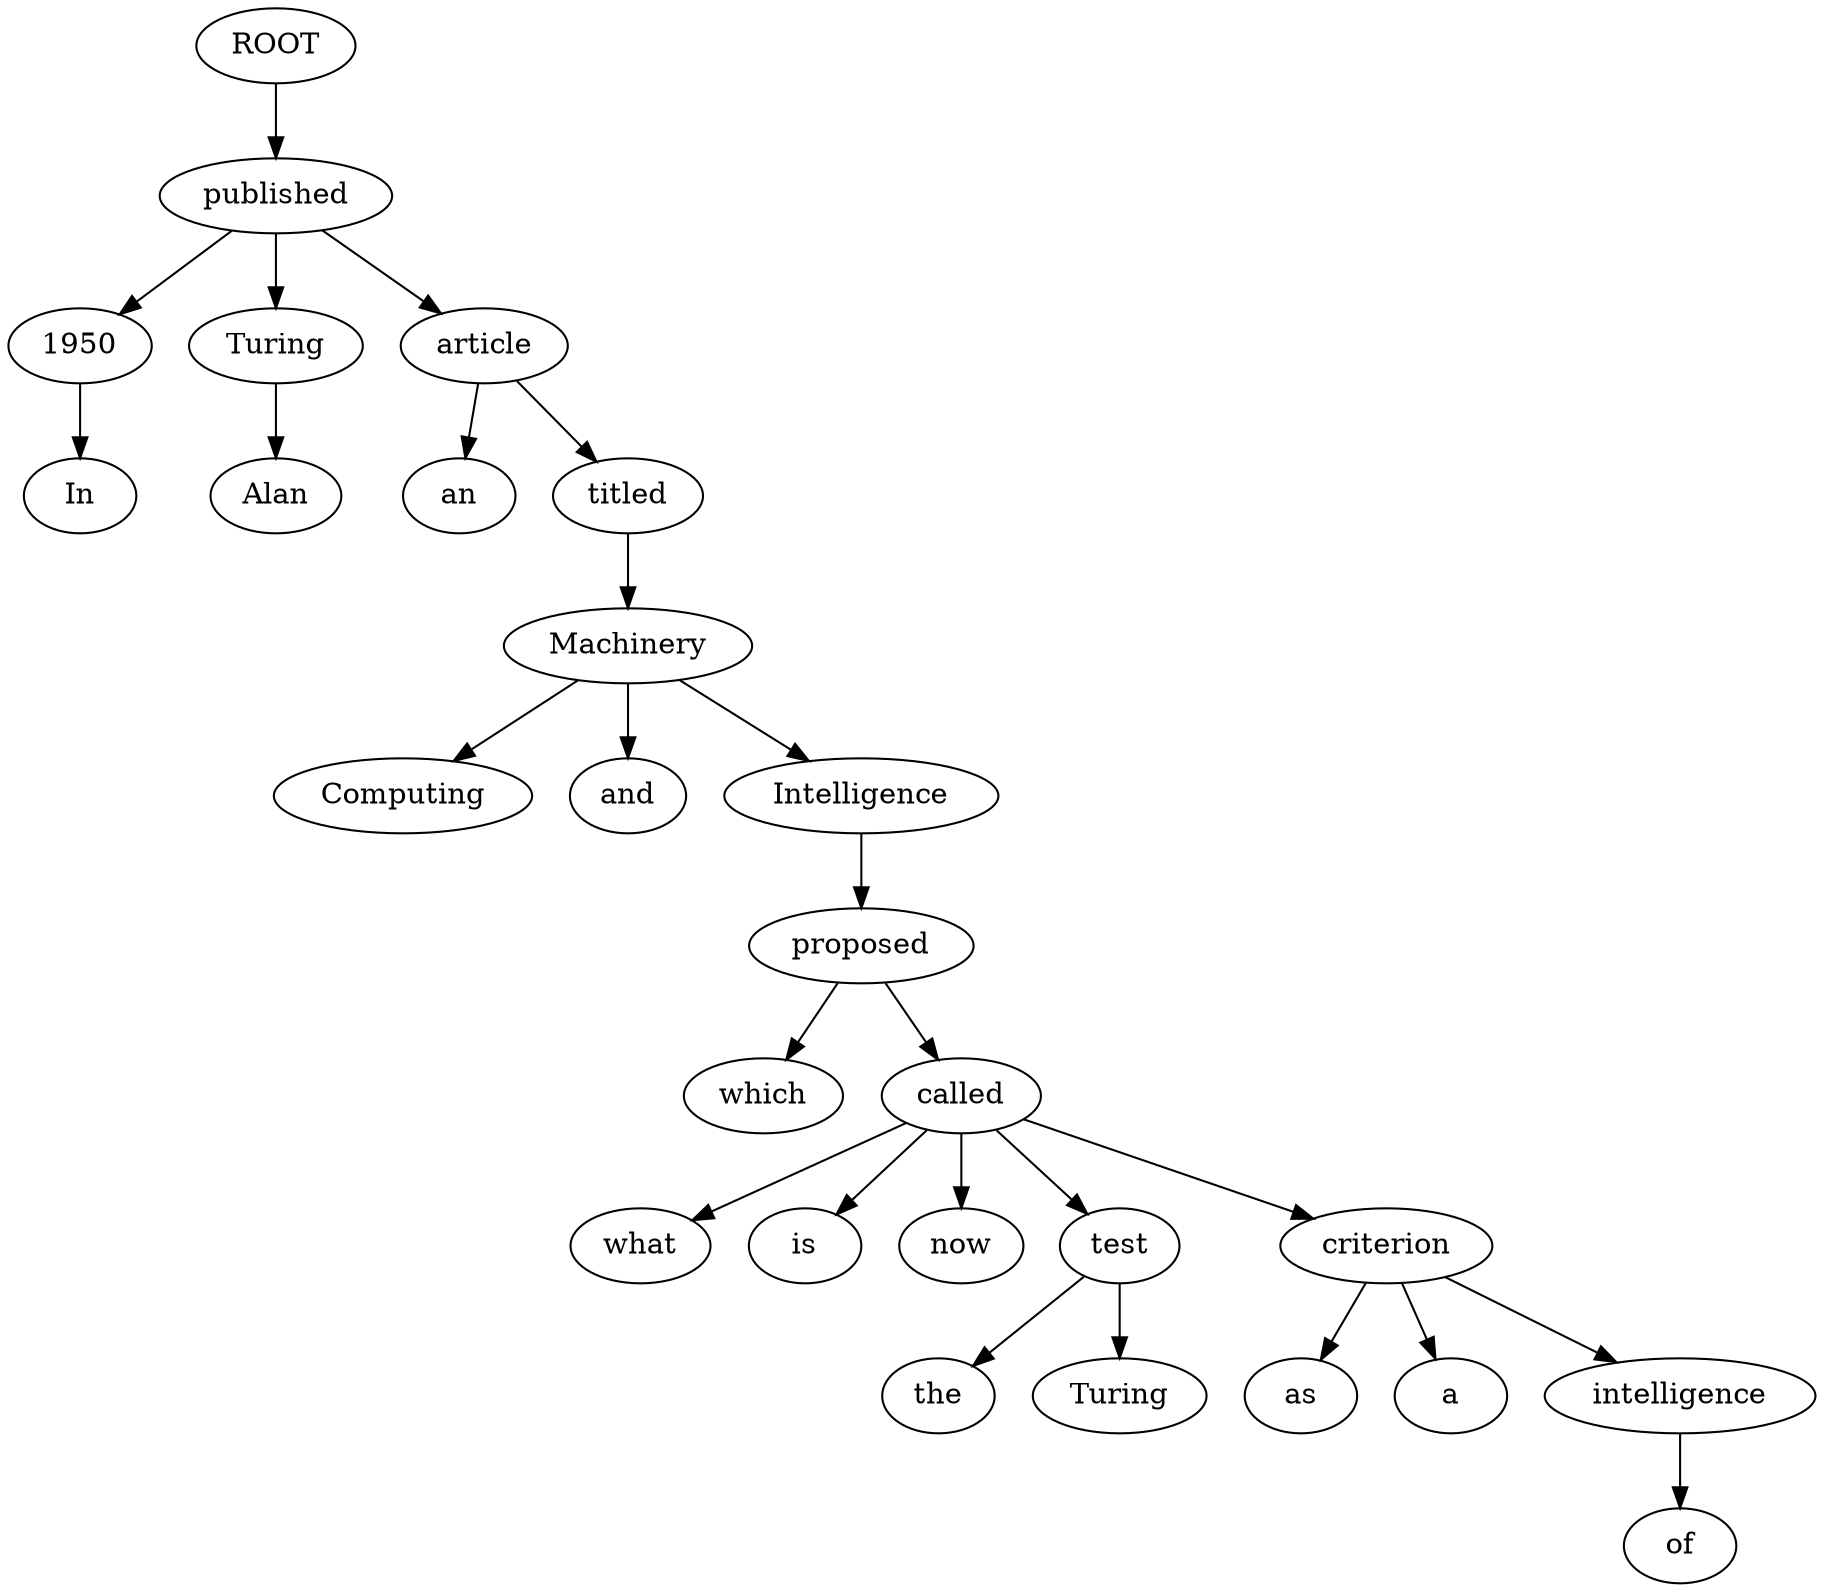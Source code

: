 digraph graph4 {
	node0 [label="ROOT"];
	node1 [label="In"];
	node2 [label="1950"];
	node4 [label="Alan"];
	node5 [label="Turing"];
	node6 [label="published"];
	node7 [label="an"];
	node8 [label="article"];
	node9 [label="titled"];
	node11 [label="Computing"];
	node12 [label="Machinery"];
	node13 [label="and"];
	node14 [label="Intelligence"];
	node16 [label="which"];
	node17 [label="proposed"];
	node18 [label="what"];
	node19 [label="is"];
	node20 [label="now"];
	node21 [label="called"];
	node22 [label="the"];
	node23 [label="Turing"];
	node24 [label="test"];
	node25 [label="as"];
	node26 [label="a"];
	node27 [label="criterion"];
	node28 [label="of"];
	node29 [label="intelligence"];
	node0 -> node6;
	node2 -> node1;
	node6 -> node2;
	node5 -> node4;
	node6 -> node5;
	node8 -> node7;
	node6 -> node8;
	node8 -> node9;
	node12 -> node11;
	node9 -> node12;
	node12 -> node13;
	node12 -> node14;
	node17 -> node16;
	node14 -> node17;
	node21 -> node18;
	node21 -> node19;
	node21 -> node20;
	node17 -> node21;
	node24 -> node22;
	node24 -> node23;
	node21 -> node24;
	node27 -> node25;
	node27 -> node26;
	node21 -> node27;
	node29 -> node28;
	node27 -> node29;
}

